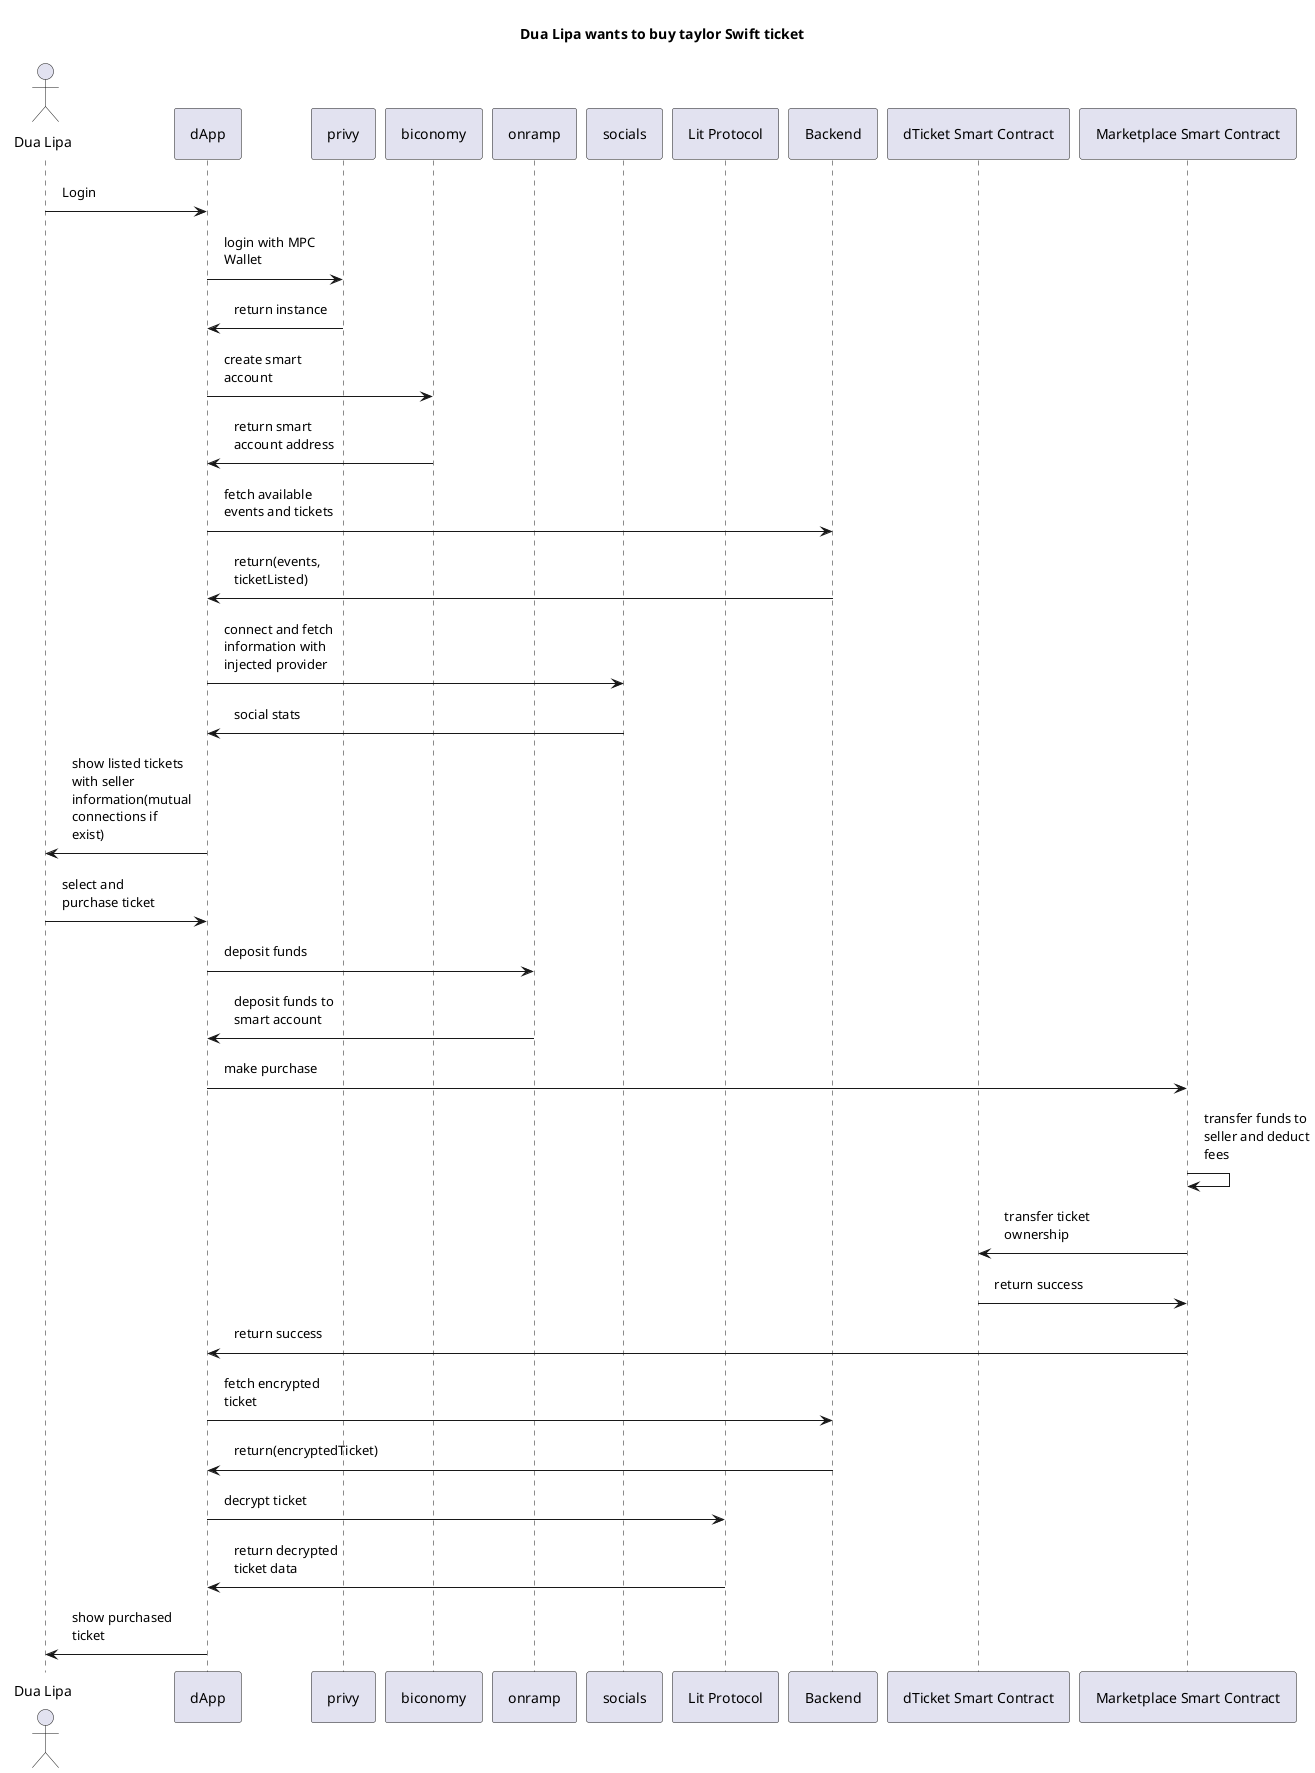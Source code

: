 @startuml
skinparam MaxMessageSize 120
skinparam Padding 9

title "Dua Lipa wants to buy taylor Swift ticket"

'Define participants
actor "Dua Lipa" as dua
participant dApp
participant privy
participant biconomy
participant onramp
participant socials
participant "Lit Protocol" as lit
participant "Backend" as backend
participant "dTicket Smart Contract" as dTicket
participant "Marketplace Smart Contract" as marketplace

'Define the flow
dua -> dApp : Login
dApp -> privy : login with MPC Wallet
privy -> dApp : return instance
dApp -> biconomy : create smart account
biconomy -> dApp : return smart account address
dApp -> backend : fetch available events and tickets
backend -> dApp : return(events, ticketListed)
dApp -> socials : connect and fetch information with injected provider
socials -> dApp : social stats
dApp -> dua : show listed tickets with seller information(mutual connections if exist)
dua -> dApp : select and purchase ticket
dApp -> onramp : deposit funds
onramp -> dApp : deposit funds to smart account
dApp -> marketplace : make purchase
marketplace -> marketplace : transfer funds to seller and deduct fees
marketplace -> dTicket : transfer ticket ownership
dTicket -> marketplace : return success
marketplace -> dApp : return success
dApp -> backend : fetch encrypted ticket
backend -> dApp : return(encryptedTicket)
dApp -> lit : decrypt ticket
lit -> dApp : return decrypted ticket data
dApp -> dua : show purchased ticket
@enduml